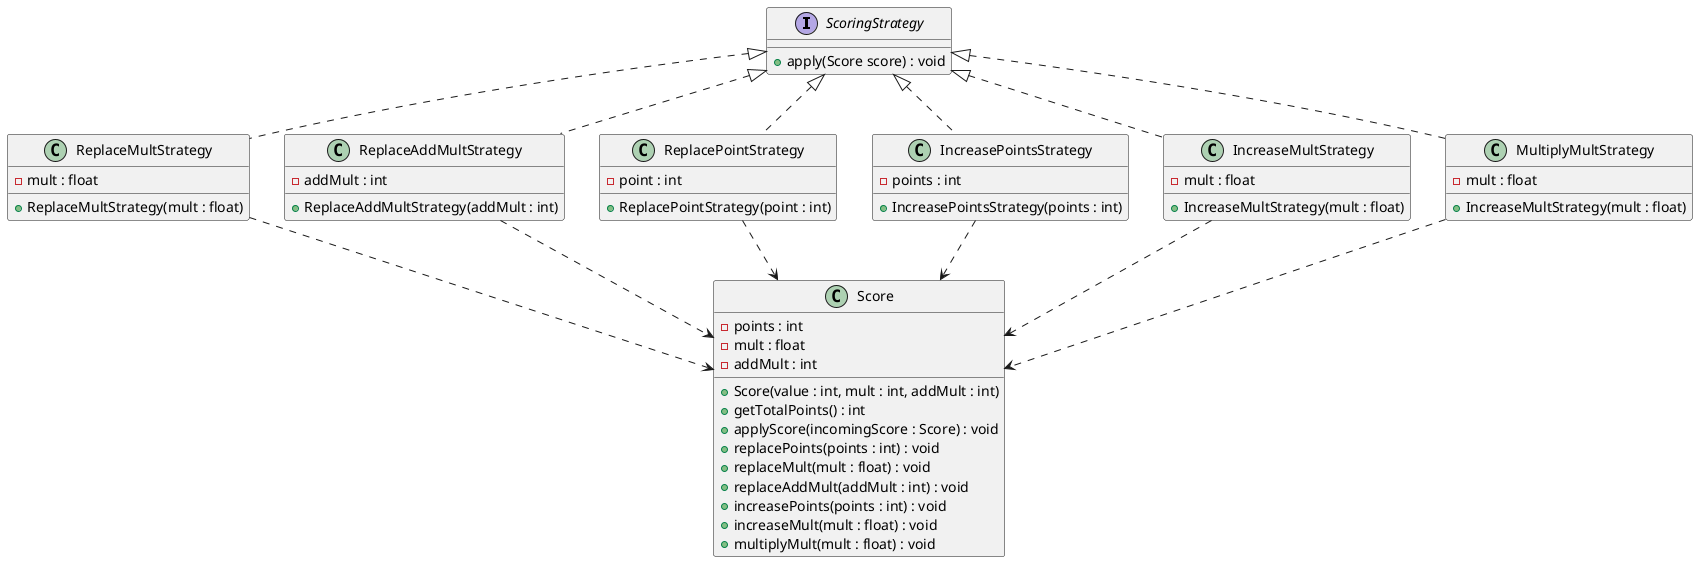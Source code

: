 @startuml

interface ScoringStrategy {
  + apply(Score score) : void
}

class ReplaceMultStrategy implements ScoringStrategy {
  - mult : float
  + ReplaceMultStrategy(mult : float)
}

class ReplaceAddMultStrategy implements ScoringStrategy {
  - addMult : int
  + ReplaceAddMultStrategy(addMult : int)
}

class ReplacePointStrategy implements ScoringStrategy {
  - point : int
  + ReplacePointStrategy(point : int)
}

class IncreasePointsStrategy implements ScoringStrategy {
  - points : int
  + IncreasePointsStrategy(points : int)
}

class IncreaseMultStrategy implements ScoringStrategy {
  - mult : float
  + IncreaseMultStrategy(mult : float)
}

class MultiplyMultStrategy implements ScoringStrategy {
  - mult : float
  + IncreaseMultStrategy(mult : float)
}

class Score {
    - points : int
    - mult : float
    - addMult : int

    + Score(value : int, mult : int, addMult : int)
    + getTotalPoints() : int
    + applyScore(incomingScore : Score) : void
    + replacePoints(points : int) : void
    + replaceMult(mult : float) : void
    + replaceAddMult(addMult : int) : void
    + increasePoints(points : int) : void
    + increaseMult(mult : float) : void
    + multiplyMult(mult : float) : void
}

IncreaseMultStrategy ..> Score
IncreasePointsStrategy ..> Score
MultiplyMultStrategy ..> Score
ReplacePointStrategy ..> Score
ReplaceAddMultStrategy ..> Score
ReplaceMultStrategy ..> Score

@enduml
